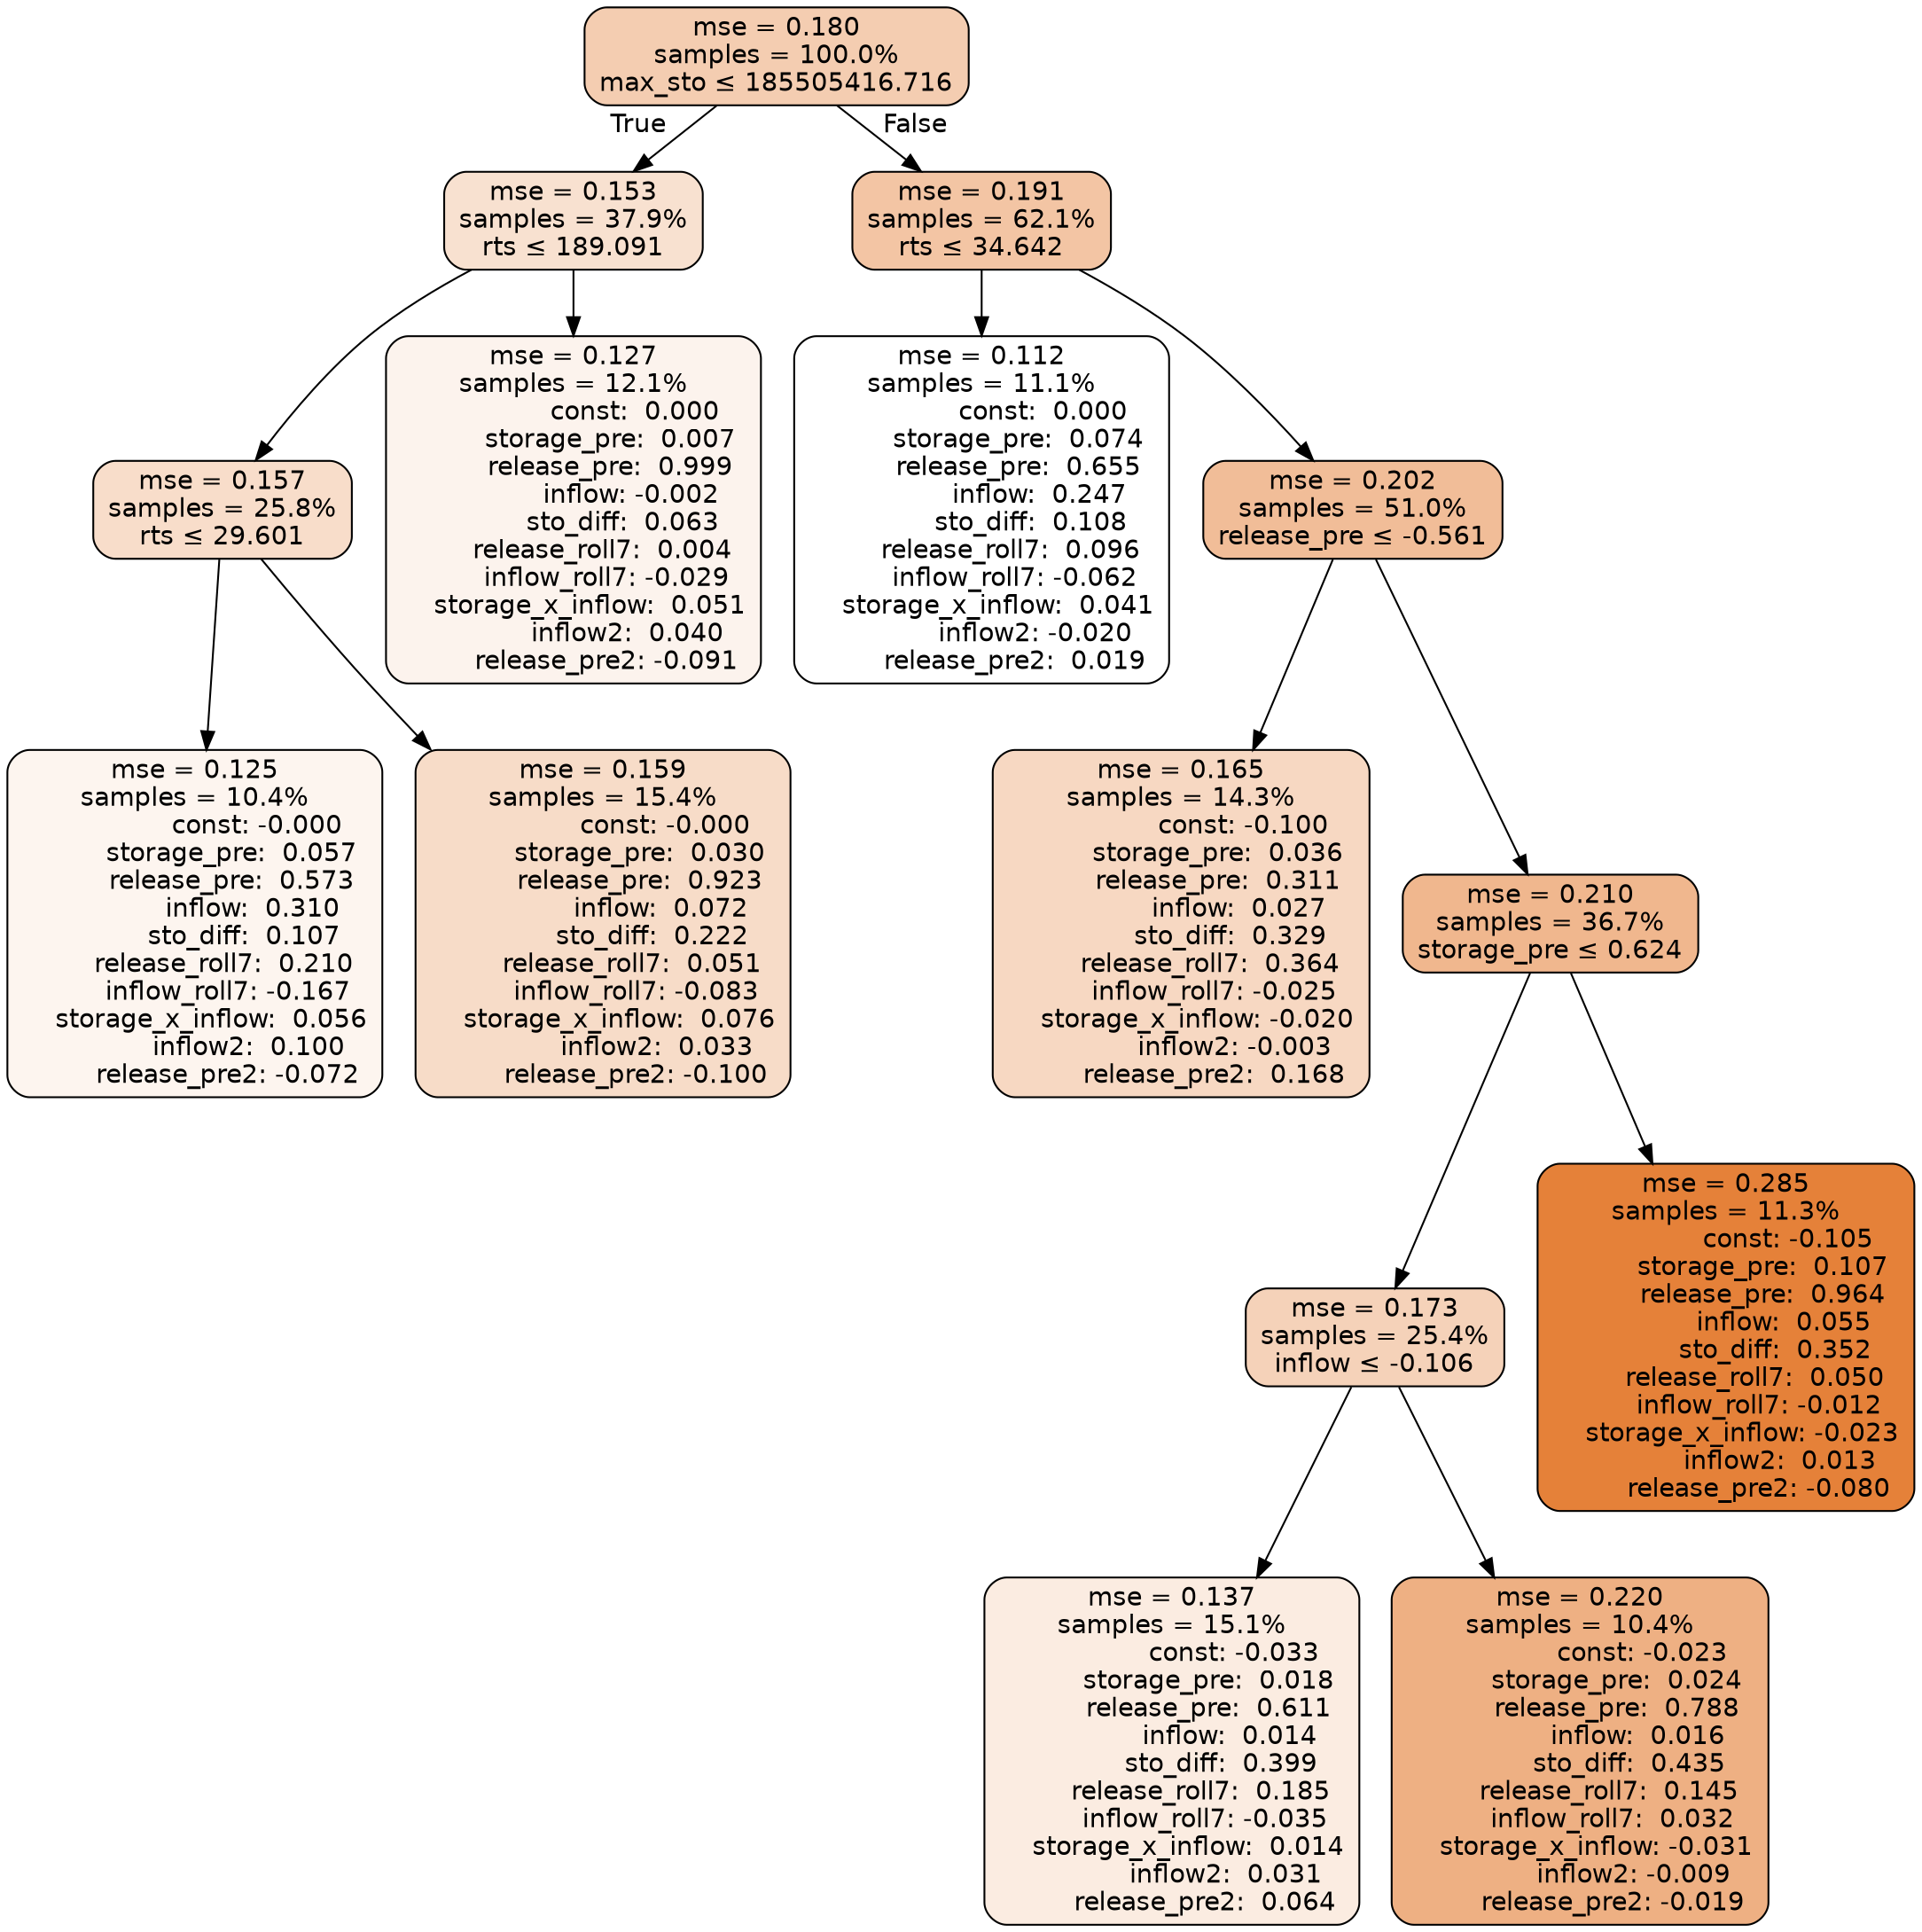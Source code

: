 digraph tree {
bgcolor="transparent"
node [shape=rectangle, style="filled, rounded", color="black", fontname=helvetica] ;
edge [fontname=helvetica] ;
	"0" [label="mse = 0.180
samples = 100.0%
max_sto &le; 185505416.716", fillcolor="#f4cdb1"]
	"1" [label="mse = 0.153
samples = 37.9%
rts &le; 189.091", fillcolor="#f8e1d0"]
	"2" [label="mse = 0.157
samples = 25.8%
rts &le; 29.601", fillcolor="#f8ddca"]
	"3" [label="mse = 0.125
samples = 10.4%
               const: -0.000
         storage_pre:  0.057
         release_pre:  0.573
              inflow:  0.310
            sto_diff:  0.107
       release_roll7:  0.210
        inflow_roll7: -0.167
    storage_x_inflow:  0.056
             inflow2:  0.100
        release_pre2: -0.072", fillcolor="#fdf5ef"]
	"4" [label="mse = 0.159
samples = 15.4%
               const: -0.000
         storage_pre:  0.030
         release_pre:  0.923
              inflow:  0.072
            sto_diff:  0.222
       release_roll7:  0.051
        inflow_roll7: -0.083
    storage_x_inflow:  0.076
             inflow2:  0.033
        release_pre2: -0.100", fillcolor="#f7dcc8"]
	"5" [label="mse = 0.127
samples = 12.1%
               const:  0.000
         storage_pre:  0.007
         release_pre:  0.999
              inflow: -0.002
            sto_diff:  0.063
       release_roll7:  0.004
        inflow_roll7: -0.029
    storage_x_inflow:  0.051
             inflow2:  0.040
        release_pre2: -0.091", fillcolor="#fcf3ed"]
	"6" [label="mse = 0.191
samples = 62.1%
rts &le; 34.642", fillcolor="#f3c5a4"]
	"7" [label="mse = 0.112
samples = 11.1%
               const:  0.000
         storage_pre:  0.074
         release_pre:  0.655
              inflow:  0.247
            sto_diff:  0.108
       release_roll7:  0.096
        inflow_roll7: -0.062
    storage_x_inflow:  0.041
             inflow2: -0.020
        release_pre2:  0.019", fillcolor="#ffffff"]
	"8" [label="mse = 0.202
samples = 51.0%
release_pre &le; -0.561", fillcolor="#f1bd98"]
	"9" [label="mse = 0.165
samples = 14.3%
               const: -0.100
         storage_pre:  0.036
         release_pre:  0.311
              inflow:  0.027
            sto_diff:  0.329
       release_roll7:  0.364
        inflow_roll7: -0.025
    storage_x_inflow: -0.020
             inflow2: -0.003
        release_pre2:  0.168", fillcolor="#f7d8c2"]
	"10" [label="mse = 0.210
samples = 36.7%
storage_pre &le; 0.624", fillcolor="#f0b78e"]
	"11" [label="mse = 0.173
samples = 25.4%
inflow &le; -0.106", fillcolor="#f5d2b9"]
	"12" [label="mse = 0.137
samples = 15.1%
               const: -0.033
         storage_pre:  0.018
         release_pre:  0.611
              inflow:  0.014
            sto_diff:  0.399
       release_roll7:  0.185
        inflow_roll7: -0.035
    storage_x_inflow:  0.014
             inflow2:  0.031
        release_pre2:  0.064", fillcolor="#fbece1"]
	"13" [label="mse = 0.220
samples = 10.4%
               const: -0.023
         storage_pre:  0.024
         release_pre:  0.788
              inflow:  0.016
            sto_diff:  0.435
       release_roll7:  0.145
        inflow_roll7:  0.032
    storage_x_inflow: -0.031
             inflow2: -0.009
        release_pre2: -0.019", fillcolor="#eeb083"]
	"14" [label="mse = 0.285
samples = 11.3%
               const: -0.105
         storage_pre:  0.107
         release_pre:  0.964
              inflow:  0.055
            sto_diff:  0.352
       release_roll7:  0.050
        inflow_roll7: -0.012
    storage_x_inflow: -0.023
             inflow2:  0.013
        release_pre2: -0.080", fillcolor="#e58139"]

	"0" -> "1" [labeldistance=2.5, labelangle=45, headlabel="True"]
	"1" -> "2"
	"2" -> "3"
	"2" -> "4"
	"1" -> "5"
	"0" -> "6" [labeldistance=2.5, labelangle=-45, headlabel="False"]
	"6" -> "7"
	"6" -> "8"
	"8" -> "9"
	"8" -> "10"
	"10" -> "11"
	"11" -> "12"
	"11" -> "13"
	"10" -> "14"
}
